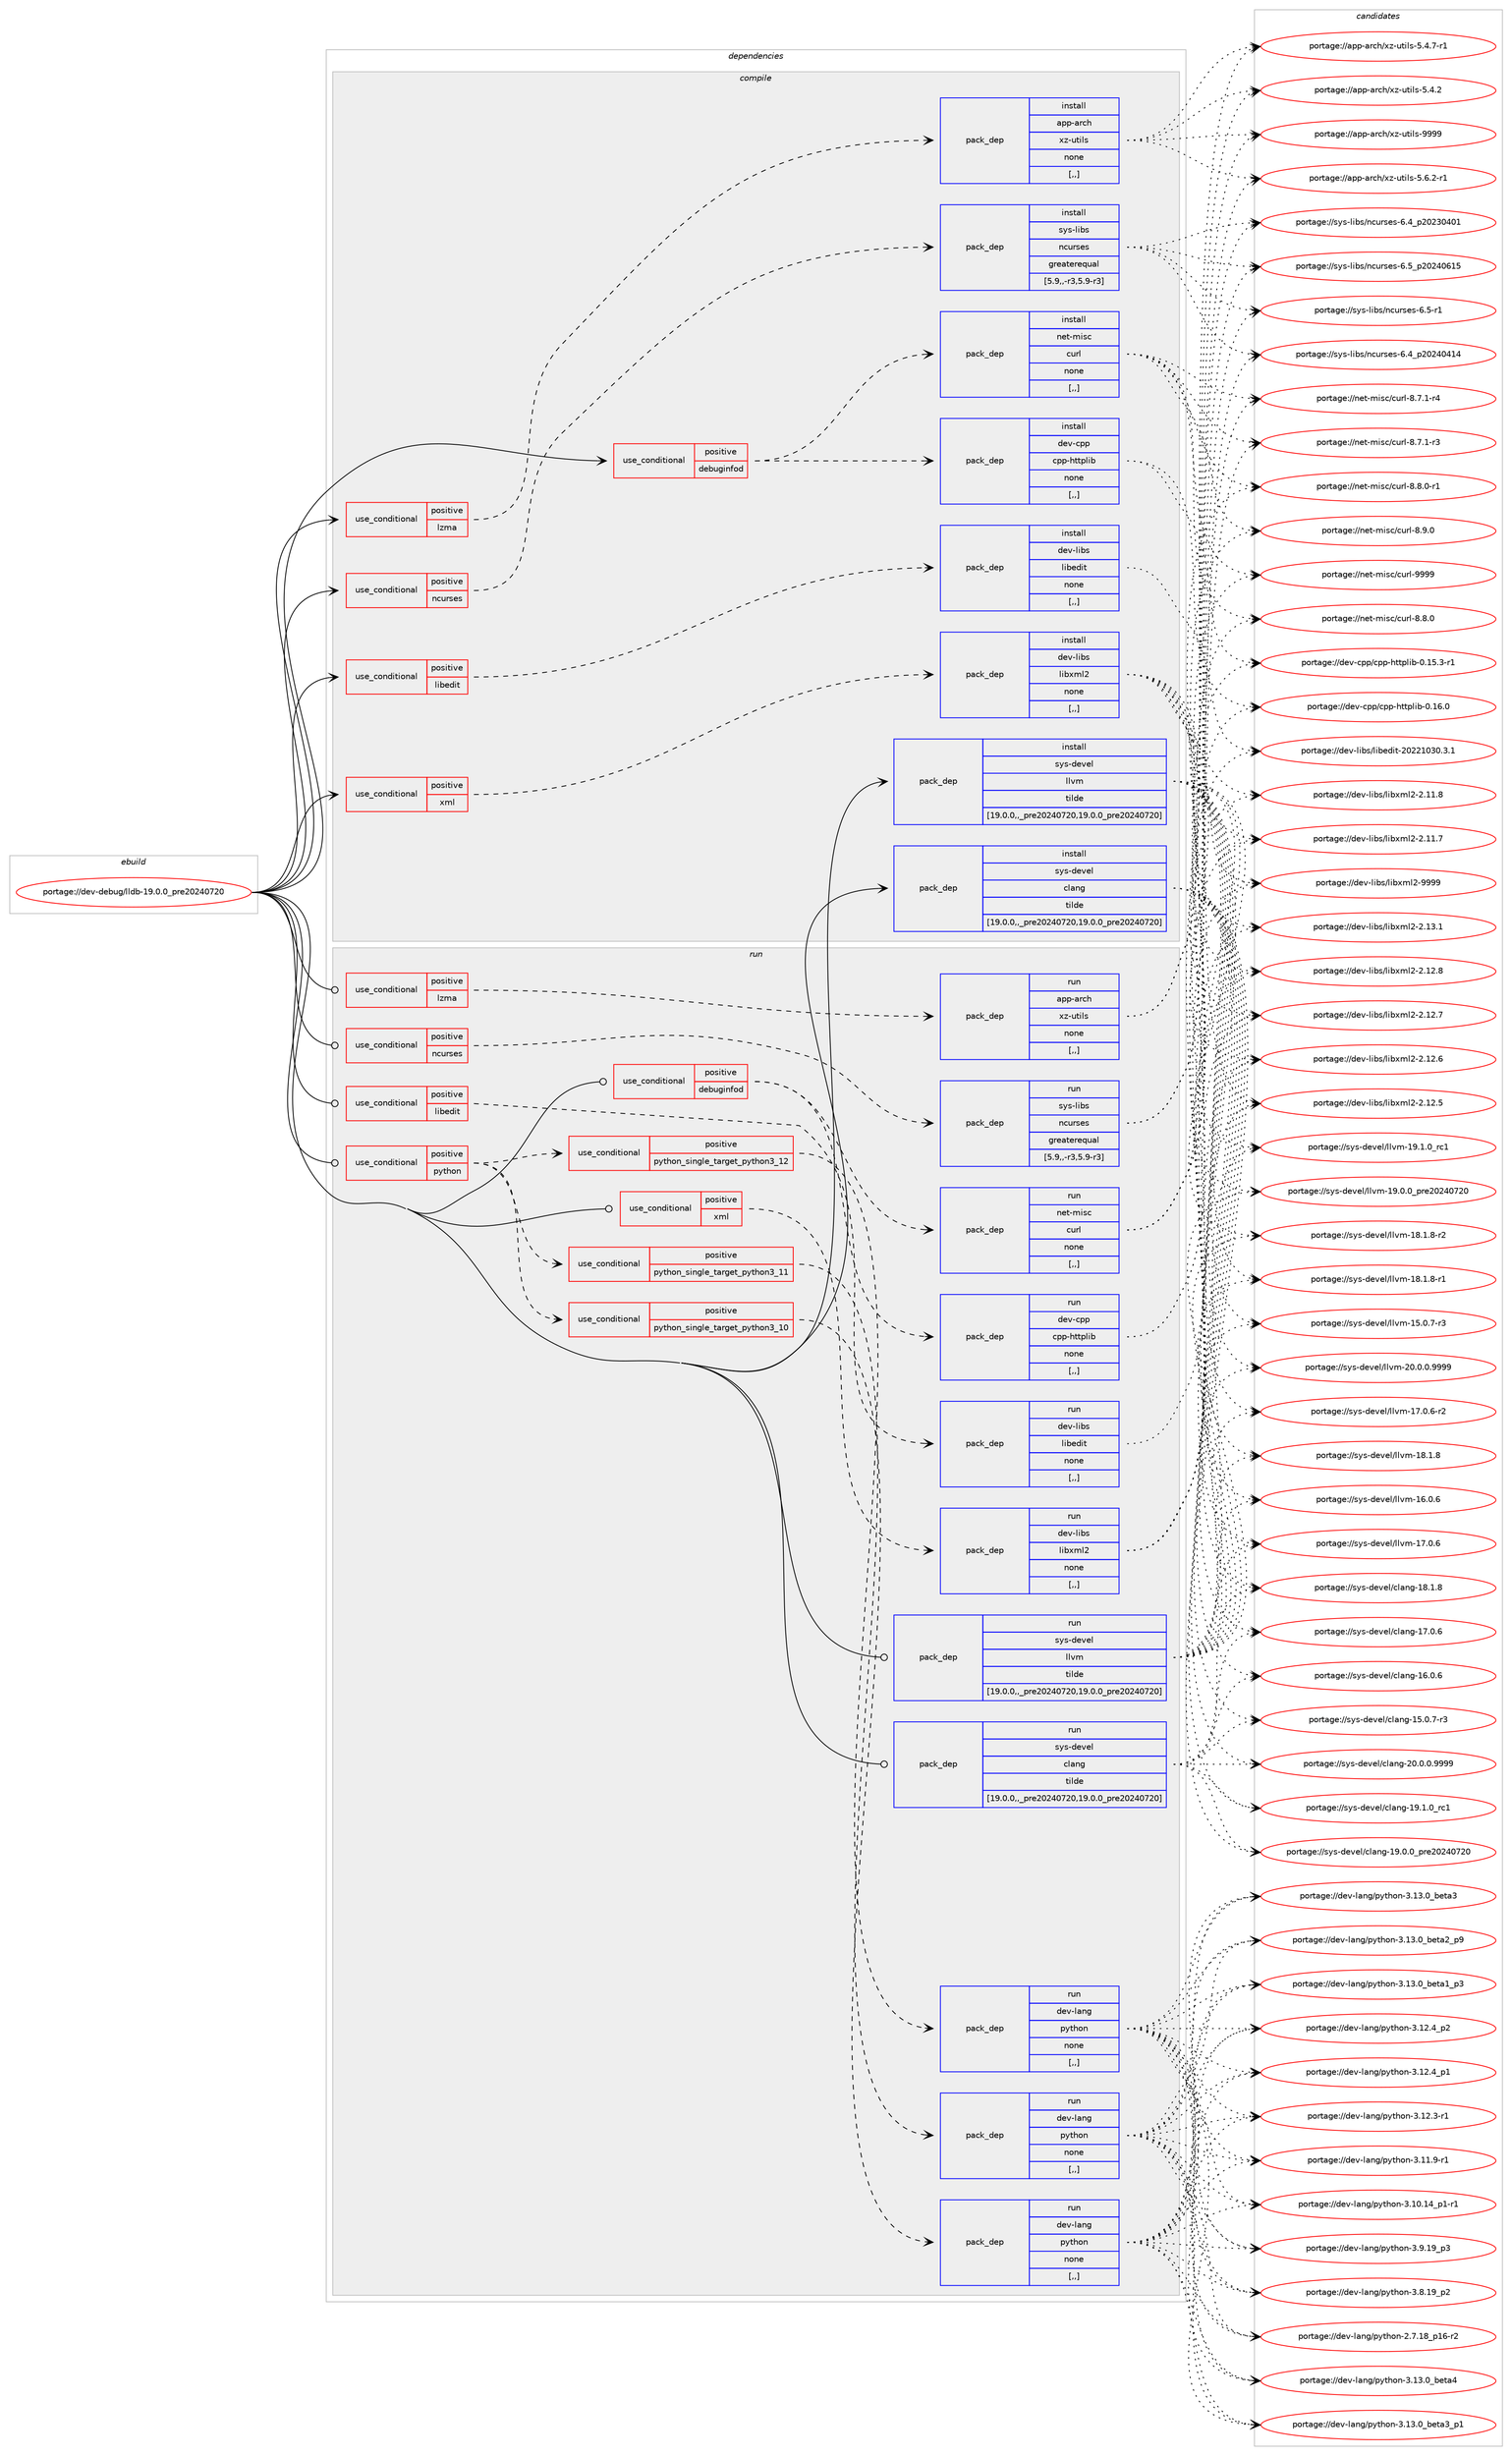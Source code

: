 digraph prolog {

# *************
# Graph options
# *************

newrank=true;
concentrate=true;
compound=true;
graph [rankdir=LR,fontname=Helvetica,fontsize=10,ranksep=1.5];#, ranksep=2.5, nodesep=0.2];
edge  [arrowhead=vee];
node  [fontname=Helvetica,fontsize=10];

# **********
# The ebuild
# **********

subgraph cluster_leftcol {
color=gray;
label=<<i>ebuild</i>>;
id [label="portage://dev-debug/lldb-19.0.0_pre20240720", color=red, width=4, href="../dev-debug/lldb-19.0.0_pre20240720.svg"];
}

# ****************
# The dependencies
# ****************

subgraph cluster_midcol {
color=gray;
label=<<i>dependencies</i>>;
subgraph cluster_compile {
fillcolor="#eeeeee";
style=filled;
label=<<i>compile</i>>;
subgraph cond19189 {
dependency72534 [label=<<TABLE BORDER="0" CELLBORDER="1" CELLSPACING="0" CELLPADDING="4"><TR><TD ROWSPAN="3" CELLPADDING="10">use_conditional</TD></TR><TR><TD>positive</TD></TR><TR><TD>debuginfod</TD></TR></TABLE>>, shape=none, color=red];
subgraph pack52392 {
dependency72535 [label=<<TABLE BORDER="0" CELLBORDER="1" CELLSPACING="0" CELLPADDING="4" WIDTH="220"><TR><TD ROWSPAN="6" CELLPADDING="30">pack_dep</TD></TR><TR><TD WIDTH="110">install</TD></TR><TR><TD>net-misc</TD></TR><TR><TD>curl</TD></TR><TR><TD>none</TD></TR><TR><TD>[,,]</TD></TR></TABLE>>, shape=none, color=blue];
}
dependency72534:e -> dependency72535:w [weight=20,style="dashed",arrowhead="vee"];
subgraph pack52393 {
dependency72536 [label=<<TABLE BORDER="0" CELLBORDER="1" CELLSPACING="0" CELLPADDING="4" WIDTH="220"><TR><TD ROWSPAN="6" CELLPADDING="30">pack_dep</TD></TR><TR><TD WIDTH="110">install</TD></TR><TR><TD>dev-cpp</TD></TR><TR><TD>cpp-httplib</TD></TR><TR><TD>none</TD></TR><TR><TD>[,,]</TD></TR></TABLE>>, shape=none, color=blue];
}
dependency72534:e -> dependency72536:w [weight=20,style="dashed",arrowhead="vee"];
}
id:e -> dependency72534:w [weight=20,style="solid",arrowhead="vee"];
subgraph cond19190 {
dependency72537 [label=<<TABLE BORDER="0" CELLBORDER="1" CELLSPACING="0" CELLPADDING="4"><TR><TD ROWSPAN="3" CELLPADDING="10">use_conditional</TD></TR><TR><TD>positive</TD></TR><TR><TD>libedit</TD></TR></TABLE>>, shape=none, color=red];
subgraph pack52394 {
dependency72538 [label=<<TABLE BORDER="0" CELLBORDER="1" CELLSPACING="0" CELLPADDING="4" WIDTH="220"><TR><TD ROWSPAN="6" CELLPADDING="30">pack_dep</TD></TR><TR><TD WIDTH="110">install</TD></TR><TR><TD>dev-libs</TD></TR><TR><TD>libedit</TD></TR><TR><TD>none</TD></TR><TR><TD>[,,]</TD></TR></TABLE>>, shape=none, color=blue];
}
dependency72537:e -> dependency72538:w [weight=20,style="dashed",arrowhead="vee"];
}
id:e -> dependency72537:w [weight=20,style="solid",arrowhead="vee"];
subgraph cond19191 {
dependency72539 [label=<<TABLE BORDER="0" CELLBORDER="1" CELLSPACING="0" CELLPADDING="4"><TR><TD ROWSPAN="3" CELLPADDING="10">use_conditional</TD></TR><TR><TD>positive</TD></TR><TR><TD>lzma</TD></TR></TABLE>>, shape=none, color=red];
subgraph pack52395 {
dependency72540 [label=<<TABLE BORDER="0" CELLBORDER="1" CELLSPACING="0" CELLPADDING="4" WIDTH="220"><TR><TD ROWSPAN="6" CELLPADDING="30">pack_dep</TD></TR><TR><TD WIDTH="110">install</TD></TR><TR><TD>app-arch</TD></TR><TR><TD>xz-utils</TD></TR><TR><TD>none</TD></TR><TR><TD>[,,]</TD></TR></TABLE>>, shape=none, color=blue];
}
dependency72539:e -> dependency72540:w [weight=20,style="dashed",arrowhead="vee"];
}
id:e -> dependency72539:w [weight=20,style="solid",arrowhead="vee"];
subgraph cond19192 {
dependency72541 [label=<<TABLE BORDER="0" CELLBORDER="1" CELLSPACING="0" CELLPADDING="4"><TR><TD ROWSPAN="3" CELLPADDING="10">use_conditional</TD></TR><TR><TD>positive</TD></TR><TR><TD>ncurses</TD></TR></TABLE>>, shape=none, color=red];
subgraph pack52396 {
dependency72542 [label=<<TABLE BORDER="0" CELLBORDER="1" CELLSPACING="0" CELLPADDING="4" WIDTH="220"><TR><TD ROWSPAN="6" CELLPADDING="30">pack_dep</TD></TR><TR><TD WIDTH="110">install</TD></TR><TR><TD>sys-libs</TD></TR><TR><TD>ncurses</TD></TR><TR><TD>greaterequal</TD></TR><TR><TD>[5.9,,-r3,5.9-r3]</TD></TR></TABLE>>, shape=none, color=blue];
}
dependency72541:e -> dependency72542:w [weight=20,style="dashed",arrowhead="vee"];
}
id:e -> dependency72541:w [weight=20,style="solid",arrowhead="vee"];
subgraph cond19193 {
dependency72543 [label=<<TABLE BORDER="0" CELLBORDER="1" CELLSPACING="0" CELLPADDING="4"><TR><TD ROWSPAN="3" CELLPADDING="10">use_conditional</TD></TR><TR><TD>positive</TD></TR><TR><TD>xml</TD></TR></TABLE>>, shape=none, color=red];
subgraph pack52397 {
dependency72544 [label=<<TABLE BORDER="0" CELLBORDER="1" CELLSPACING="0" CELLPADDING="4" WIDTH="220"><TR><TD ROWSPAN="6" CELLPADDING="30">pack_dep</TD></TR><TR><TD WIDTH="110">install</TD></TR><TR><TD>dev-libs</TD></TR><TR><TD>libxml2</TD></TR><TR><TD>none</TD></TR><TR><TD>[,,]</TD></TR></TABLE>>, shape=none, color=blue];
}
dependency72543:e -> dependency72544:w [weight=20,style="dashed",arrowhead="vee"];
}
id:e -> dependency72543:w [weight=20,style="solid",arrowhead="vee"];
subgraph pack52398 {
dependency72545 [label=<<TABLE BORDER="0" CELLBORDER="1" CELLSPACING="0" CELLPADDING="4" WIDTH="220"><TR><TD ROWSPAN="6" CELLPADDING="30">pack_dep</TD></TR><TR><TD WIDTH="110">install</TD></TR><TR><TD>sys-devel</TD></TR><TR><TD>clang</TD></TR><TR><TD>tilde</TD></TR><TR><TD>[19.0.0,,_pre20240720,19.0.0_pre20240720]</TD></TR></TABLE>>, shape=none, color=blue];
}
id:e -> dependency72545:w [weight=20,style="solid",arrowhead="vee"];
subgraph pack52399 {
dependency72546 [label=<<TABLE BORDER="0" CELLBORDER="1" CELLSPACING="0" CELLPADDING="4" WIDTH="220"><TR><TD ROWSPAN="6" CELLPADDING="30">pack_dep</TD></TR><TR><TD WIDTH="110">install</TD></TR><TR><TD>sys-devel</TD></TR><TR><TD>llvm</TD></TR><TR><TD>tilde</TD></TR><TR><TD>[19.0.0,,_pre20240720,19.0.0_pre20240720]</TD></TR></TABLE>>, shape=none, color=blue];
}
id:e -> dependency72546:w [weight=20,style="solid",arrowhead="vee"];
}
subgraph cluster_compileandrun {
fillcolor="#eeeeee";
style=filled;
label=<<i>compile and run</i>>;
}
subgraph cluster_run {
fillcolor="#eeeeee";
style=filled;
label=<<i>run</i>>;
subgraph cond19194 {
dependency72547 [label=<<TABLE BORDER="0" CELLBORDER="1" CELLSPACING="0" CELLPADDING="4"><TR><TD ROWSPAN="3" CELLPADDING="10">use_conditional</TD></TR><TR><TD>positive</TD></TR><TR><TD>debuginfod</TD></TR></TABLE>>, shape=none, color=red];
subgraph pack52400 {
dependency72548 [label=<<TABLE BORDER="0" CELLBORDER="1" CELLSPACING="0" CELLPADDING="4" WIDTH="220"><TR><TD ROWSPAN="6" CELLPADDING="30">pack_dep</TD></TR><TR><TD WIDTH="110">run</TD></TR><TR><TD>net-misc</TD></TR><TR><TD>curl</TD></TR><TR><TD>none</TD></TR><TR><TD>[,,]</TD></TR></TABLE>>, shape=none, color=blue];
}
dependency72547:e -> dependency72548:w [weight=20,style="dashed",arrowhead="vee"];
subgraph pack52401 {
dependency72549 [label=<<TABLE BORDER="0" CELLBORDER="1" CELLSPACING="0" CELLPADDING="4" WIDTH="220"><TR><TD ROWSPAN="6" CELLPADDING="30">pack_dep</TD></TR><TR><TD WIDTH="110">run</TD></TR><TR><TD>dev-cpp</TD></TR><TR><TD>cpp-httplib</TD></TR><TR><TD>none</TD></TR><TR><TD>[,,]</TD></TR></TABLE>>, shape=none, color=blue];
}
dependency72547:e -> dependency72549:w [weight=20,style="dashed",arrowhead="vee"];
}
id:e -> dependency72547:w [weight=20,style="solid",arrowhead="odot"];
subgraph cond19195 {
dependency72550 [label=<<TABLE BORDER="0" CELLBORDER="1" CELLSPACING="0" CELLPADDING="4"><TR><TD ROWSPAN="3" CELLPADDING="10">use_conditional</TD></TR><TR><TD>positive</TD></TR><TR><TD>libedit</TD></TR></TABLE>>, shape=none, color=red];
subgraph pack52402 {
dependency72551 [label=<<TABLE BORDER="0" CELLBORDER="1" CELLSPACING="0" CELLPADDING="4" WIDTH="220"><TR><TD ROWSPAN="6" CELLPADDING="30">pack_dep</TD></TR><TR><TD WIDTH="110">run</TD></TR><TR><TD>dev-libs</TD></TR><TR><TD>libedit</TD></TR><TR><TD>none</TD></TR><TR><TD>[,,]</TD></TR></TABLE>>, shape=none, color=blue];
}
dependency72550:e -> dependency72551:w [weight=20,style="dashed",arrowhead="vee"];
}
id:e -> dependency72550:w [weight=20,style="solid",arrowhead="odot"];
subgraph cond19196 {
dependency72552 [label=<<TABLE BORDER="0" CELLBORDER="1" CELLSPACING="0" CELLPADDING="4"><TR><TD ROWSPAN="3" CELLPADDING="10">use_conditional</TD></TR><TR><TD>positive</TD></TR><TR><TD>lzma</TD></TR></TABLE>>, shape=none, color=red];
subgraph pack52403 {
dependency72553 [label=<<TABLE BORDER="0" CELLBORDER="1" CELLSPACING="0" CELLPADDING="4" WIDTH="220"><TR><TD ROWSPAN="6" CELLPADDING="30">pack_dep</TD></TR><TR><TD WIDTH="110">run</TD></TR><TR><TD>app-arch</TD></TR><TR><TD>xz-utils</TD></TR><TR><TD>none</TD></TR><TR><TD>[,,]</TD></TR></TABLE>>, shape=none, color=blue];
}
dependency72552:e -> dependency72553:w [weight=20,style="dashed",arrowhead="vee"];
}
id:e -> dependency72552:w [weight=20,style="solid",arrowhead="odot"];
subgraph cond19197 {
dependency72554 [label=<<TABLE BORDER="0" CELLBORDER="1" CELLSPACING="0" CELLPADDING="4"><TR><TD ROWSPAN="3" CELLPADDING="10">use_conditional</TD></TR><TR><TD>positive</TD></TR><TR><TD>ncurses</TD></TR></TABLE>>, shape=none, color=red];
subgraph pack52404 {
dependency72555 [label=<<TABLE BORDER="0" CELLBORDER="1" CELLSPACING="0" CELLPADDING="4" WIDTH="220"><TR><TD ROWSPAN="6" CELLPADDING="30">pack_dep</TD></TR><TR><TD WIDTH="110">run</TD></TR><TR><TD>sys-libs</TD></TR><TR><TD>ncurses</TD></TR><TR><TD>greaterequal</TD></TR><TR><TD>[5.9,,-r3,5.9-r3]</TD></TR></TABLE>>, shape=none, color=blue];
}
dependency72554:e -> dependency72555:w [weight=20,style="dashed",arrowhead="vee"];
}
id:e -> dependency72554:w [weight=20,style="solid",arrowhead="odot"];
subgraph cond19198 {
dependency72556 [label=<<TABLE BORDER="0" CELLBORDER="1" CELLSPACING="0" CELLPADDING="4"><TR><TD ROWSPAN="3" CELLPADDING="10">use_conditional</TD></TR><TR><TD>positive</TD></TR><TR><TD>python</TD></TR></TABLE>>, shape=none, color=red];
subgraph cond19199 {
dependency72557 [label=<<TABLE BORDER="0" CELLBORDER="1" CELLSPACING="0" CELLPADDING="4"><TR><TD ROWSPAN="3" CELLPADDING="10">use_conditional</TD></TR><TR><TD>positive</TD></TR><TR><TD>python_single_target_python3_10</TD></TR></TABLE>>, shape=none, color=red];
subgraph pack52405 {
dependency72558 [label=<<TABLE BORDER="0" CELLBORDER="1" CELLSPACING="0" CELLPADDING="4" WIDTH="220"><TR><TD ROWSPAN="6" CELLPADDING="30">pack_dep</TD></TR><TR><TD WIDTH="110">run</TD></TR><TR><TD>dev-lang</TD></TR><TR><TD>python</TD></TR><TR><TD>none</TD></TR><TR><TD>[,,]</TD></TR></TABLE>>, shape=none, color=blue];
}
dependency72557:e -> dependency72558:w [weight=20,style="dashed",arrowhead="vee"];
}
dependency72556:e -> dependency72557:w [weight=20,style="dashed",arrowhead="vee"];
subgraph cond19200 {
dependency72559 [label=<<TABLE BORDER="0" CELLBORDER="1" CELLSPACING="0" CELLPADDING="4"><TR><TD ROWSPAN="3" CELLPADDING="10">use_conditional</TD></TR><TR><TD>positive</TD></TR><TR><TD>python_single_target_python3_11</TD></TR></TABLE>>, shape=none, color=red];
subgraph pack52406 {
dependency72560 [label=<<TABLE BORDER="0" CELLBORDER="1" CELLSPACING="0" CELLPADDING="4" WIDTH="220"><TR><TD ROWSPAN="6" CELLPADDING="30">pack_dep</TD></TR><TR><TD WIDTH="110">run</TD></TR><TR><TD>dev-lang</TD></TR><TR><TD>python</TD></TR><TR><TD>none</TD></TR><TR><TD>[,,]</TD></TR></TABLE>>, shape=none, color=blue];
}
dependency72559:e -> dependency72560:w [weight=20,style="dashed",arrowhead="vee"];
}
dependency72556:e -> dependency72559:w [weight=20,style="dashed",arrowhead="vee"];
subgraph cond19201 {
dependency72561 [label=<<TABLE BORDER="0" CELLBORDER="1" CELLSPACING="0" CELLPADDING="4"><TR><TD ROWSPAN="3" CELLPADDING="10">use_conditional</TD></TR><TR><TD>positive</TD></TR><TR><TD>python_single_target_python3_12</TD></TR></TABLE>>, shape=none, color=red];
subgraph pack52407 {
dependency72562 [label=<<TABLE BORDER="0" CELLBORDER="1" CELLSPACING="0" CELLPADDING="4" WIDTH="220"><TR><TD ROWSPAN="6" CELLPADDING="30">pack_dep</TD></TR><TR><TD WIDTH="110">run</TD></TR><TR><TD>dev-lang</TD></TR><TR><TD>python</TD></TR><TR><TD>none</TD></TR><TR><TD>[,,]</TD></TR></TABLE>>, shape=none, color=blue];
}
dependency72561:e -> dependency72562:w [weight=20,style="dashed",arrowhead="vee"];
}
dependency72556:e -> dependency72561:w [weight=20,style="dashed",arrowhead="vee"];
}
id:e -> dependency72556:w [weight=20,style="solid",arrowhead="odot"];
subgraph cond19202 {
dependency72563 [label=<<TABLE BORDER="0" CELLBORDER="1" CELLSPACING="0" CELLPADDING="4"><TR><TD ROWSPAN="3" CELLPADDING="10">use_conditional</TD></TR><TR><TD>positive</TD></TR><TR><TD>xml</TD></TR></TABLE>>, shape=none, color=red];
subgraph pack52408 {
dependency72564 [label=<<TABLE BORDER="0" CELLBORDER="1" CELLSPACING="0" CELLPADDING="4" WIDTH="220"><TR><TD ROWSPAN="6" CELLPADDING="30">pack_dep</TD></TR><TR><TD WIDTH="110">run</TD></TR><TR><TD>dev-libs</TD></TR><TR><TD>libxml2</TD></TR><TR><TD>none</TD></TR><TR><TD>[,,]</TD></TR></TABLE>>, shape=none, color=blue];
}
dependency72563:e -> dependency72564:w [weight=20,style="dashed",arrowhead="vee"];
}
id:e -> dependency72563:w [weight=20,style="solid",arrowhead="odot"];
subgraph pack52409 {
dependency72565 [label=<<TABLE BORDER="0" CELLBORDER="1" CELLSPACING="0" CELLPADDING="4" WIDTH="220"><TR><TD ROWSPAN="6" CELLPADDING="30">pack_dep</TD></TR><TR><TD WIDTH="110">run</TD></TR><TR><TD>sys-devel</TD></TR><TR><TD>clang</TD></TR><TR><TD>tilde</TD></TR><TR><TD>[19.0.0,,_pre20240720,19.0.0_pre20240720]</TD></TR></TABLE>>, shape=none, color=blue];
}
id:e -> dependency72565:w [weight=20,style="solid",arrowhead="odot"];
subgraph pack52410 {
dependency72566 [label=<<TABLE BORDER="0" CELLBORDER="1" CELLSPACING="0" CELLPADDING="4" WIDTH="220"><TR><TD ROWSPAN="6" CELLPADDING="30">pack_dep</TD></TR><TR><TD WIDTH="110">run</TD></TR><TR><TD>sys-devel</TD></TR><TR><TD>llvm</TD></TR><TR><TD>tilde</TD></TR><TR><TD>[19.0.0,,_pre20240720,19.0.0_pre20240720]</TD></TR></TABLE>>, shape=none, color=blue];
}
id:e -> dependency72566:w [weight=20,style="solid",arrowhead="odot"];
}
}

# **************
# The candidates
# **************

subgraph cluster_choices {
rank=same;
color=gray;
label=<<i>candidates</i>>;

subgraph choice52392 {
color=black;
nodesep=1;
choice110101116451091051159947991171141084557575757 [label="portage://net-misc/curl-9999", color=red, width=4,href="../net-misc/curl-9999.svg"];
choice11010111645109105115994799117114108455646574648 [label="portage://net-misc/curl-8.9.0", color=red, width=4,href="../net-misc/curl-8.9.0.svg"];
choice110101116451091051159947991171141084556465646484511449 [label="portage://net-misc/curl-8.8.0-r1", color=red, width=4,href="../net-misc/curl-8.8.0-r1.svg"];
choice11010111645109105115994799117114108455646564648 [label="portage://net-misc/curl-8.8.0", color=red, width=4,href="../net-misc/curl-8.8.0.svg"];
choice110101116451091051159947991171141084556465546494511452 [label="portage://net-misc/curl-8.7.1-r4", color=red, width=4,href="../net-misc/curl-8.7.1-r4.svg"];
choice110101116451091051159947991171141084556465546494511451 [label="portage://net-misc/curl-8.7.1-r3", color=red, width=4,href="../net-misc/curl-8.7.1-r3.svg"];
dependency72535:e -> choice110101116451091051159947991171141084557575757:w [style=dotted,weight="100"];
dependency72535:e -> choice11010111645109105115994799117114108455646574648:w [style=dotted,weight="100"];
dependency72535:e -> choice110101116451091051159947991171141084556465646484511449:w [style=dotted,weight="100"];
dependency72535:e -> choice11010111645109105115994799117114108455646564648:w [style=dotted,weight="100"];
dependency72535:e -> choice110101116451091051159947991171141084556465546494511452:w [style=dotted,weight="100"];
dependency72535:e -> choice110101116451091051159947991171141084556465546494511451:w [style=dotted,weight="100"];
}
subgraph choice52393 {
color=black;
nodesep=1;
choice10010111845991121124799112112451041161161121081059845484649544648 [label="portage://dev-cpp/cpp-httplib-0.16.0", color=red, width=4,href="../dev-cpp/cpp-httplib-0.16.0.svg"];
choice100101118459911211247991121124510411611611210810598454846495346514511449 [label="portage://dev-cpp/cpp-httplib-0.15.3-r1", color=red, width=4,href="../dev-cpp/cpp-httplib-0.15.3-r1.svg"];
dependency72536:e -> choice10010111845991121124799112112451041161161121081059845484649544648:w [style=dotted,weight="100"];
dependency72536:e -> choice100101118459911211247991121124510411611611210810598454846495346514511449:w [style=dotted,weight="100"];
}
subgraph choice52394 {
color=black;
nodesep=1;
choice1001011184510810598115471081059810110010511645504850504948514846514649 [label="portage://dev-libs/libedit-20221030.3.1", color=red, width=4,href="../dev-libs/libedit-20221030.3.1.svg"];
dependency72538:e -> choice1001011184510810598115471081059810110010511645504850504948514846514649:w [style=dotted,weight="100"];
}
subgraph choice52395 {
color=black;
nodesep=1;
choice9711211245971149910447120122451171161051081154557575757 [label="portage://app-arch/xz-utils-9999", color=red, width=4,href="../app-arch/xz-utils-9999.svg"];
choice9711211245971149910447120122451171161051081154553465446504511449 [label="portage://app-arch/xz-utils-5.6.2-r1", color=red, width=4,href="../app-arch/xz-utils-5.6.2-r1.svg"];
choice9711211245971149910447120122451171161051081154553465246554511449 [label="portage://app-arch/xz-utils-5.4.7-r1", color=red, width=4,href="../app-arch/xz-utils-5.4.7-r1.svg"];
choice971121124597114991044712012245117116105108115455346524650 [label="portage://app-arch/xz-utils-5.4.2", color=red, width=4,href="../app-arch/xz-utils-5.4.2.svg"];
dependency72540:e -> choice9711211245971149910447120122451171161051081154557575757:w [style=dotted,weight="100"];
dependency72540:e -> choice9711211245971149910447120122451171161051081154553465446504511449:w [style=dotted,weight="100"];
dependency72540:e -> choice9711211245971149910447120122451171161051081154553465246554511449:w [style=dotted,weight="100"];
dependency72540:e -> choice971121124597114991044712012245117116105108115455346524650:w [style=dotted,weight="100"];
}
subgraph choice52396 {
color=black;
nodesep=1;
choice1151211154510810598115471109911711411510111545544653951125048505248544953 [label="portage://sys-libs/ncurses-6.5_p20240615", color=red, width=4,href="../sys-libs/ncurses-6.5_p20240615.svg"];
choice11512111545108105981154711099117114115101115455446534511449 [label="portage://sys-libs/ncurses-6.5-r1", color=red, width=4,href="../sys-libs/ncurses-6.5-r1.svg"];
choice1151211154510810598115471109911711411510111545544652951125048505248524952 [label="portage://sys-libs/ncurses-6.4_p20240414", color=red, width=4,href="../sys-libs/ncurses-6.4_p20240414.svg"];
choice1151211154510810598115471109911711411510111545544652951125048505148524849 [label="portage://sys-libs/ncurses-6.4_p20230401", color=red, width=4,href="../sys-libs/ncurses-6.4_p20230401.svg"];
dependency72542:e -> choice1151211154510810598115471109911711411510111545544653951125048505248544953:w [style=dotted,weight="100"];
dependency72542:e -> choice11512111545108105981154711099117114115101115455446534511449:w [style=dotted,weight="100"];
dependency72542:e -> choice1151211154510810598115471109911711411510111545544652951125048505248524952:w [style=dotted,weight="100"];
dependency72542:e -> choice1151211154510810598115471109911711411510111545544652951125048505148524849:w [style=dotted,weight="100"];
}
subgraph choice52397 {
color=black;
nodesep=1;
choice10010111845108105981154710810598120109108504557575757 [label="portage://dev-libs/libxml2-9999", color=red, width=4,href="../dev-libs/libxml2-9999.svg"];
choice100101118451081059811547108105981201091085045504649514649 [label="portage://dev-libs/libxml2-2.13.1", color=red, width=4,href="../dev-libs/libxml2-2.13.1.svg"];
choice100101118451081059811547108105981201091085045504649504656 [label="portage://dev-libs/libxml2-2.12.8", color=red, width=4,href="../dev-libs/libxml2-2.12.8.svg"];
choice100101118451081059811547108105981201091085045504649504655 [label="portage://dev-libs/libxml2-2.12.7", color=red, width=4,href="../dev-libs/libxml2-2.12.7.svg"];
choice100101118451081059811547108105981201091085045504649504654 [label="portage://dev-libs/libxml2-2.12.6", color=red, width=4,href="../dev-libs/libxml2-2.12.6.svg"];
choice100101118451081059811547108105981201091085045504649504653 [label="portage://dev-libs/libxml2-2.12.5", color=red, width=4,href="../dev-libs/libxml2-2.12.5.svg"];
choice100101118451081059811547108105981201091085045504649494656 [label="portage://dev-libs/libxml2-2.11.8", color=red, width=4,href="../dev-libs/libxml2-2.11.8.svg"];
choice100101118451081059811547108105981201091085045504649494655 [label="portage://dev-libs/libxml2-2.11.7", color=red, width=4,href="../dev-libs/libxml2-2.11.7.svg"];
dependency72544:e -> choice10010111845108105981154710810598120109108504557575757:w [style=dotted,weight="100"];
dependency72544:e -> choice100101118451081059811547108105981201091085045504649514649:w [style=dotted,weight="100"];
dependency72544:e -> choice100101118451081059811547108105981201091085045504649504656:w [style=dotted,weight="100"];
dependency72544:e -> choice100101118451081059811547108105981201091085045504649504655:w [style=dotted,weight="100"];
dependency72544:e -> choice100101118451081059811547108105981201091085045504649504654:w [style=dotted,weight="100"];
dependency72544:e -> choice100101118451081059811547108105981201091085045504649504653:w [style=dotted,weight="100"];
dependency72544:e -> choice100101118451081059811547108105981201091085045504649494656:w [style=dotted,weight="100"];
dependency72544:e -> choice100101118451081059811547108105981201091085045504649494655:w [style=dotted,weight="100"];
}
subgraph choice52398 {
color=black;
nodesep=1;
choice11512111545100101118101108479910897110103455048464846484657575757 [label="portage://sys-devel/clang-20.0.0.9999", color=red, width=4,href="../sys-devel/clang-20.0.0.9999.svg"];
choice1151211154510010111810110847991089711010345495746494648951149949 [label="portage://sys-devel/clang-19.1.0_rc1", color=red, width=4,href="../sys-devel/clang-19.1.0_rc1.svg"];
choice1151211154510010111810110847991089711010345495746484648951121141015048505248555048 [label="portage://sys-devel/clang-19.0.0_pre20240720", color=red, width=4,href="../sys-devel/clang-19.0.0_pre20240720.svg"];
choice1151211154510010111810110847991089711010345495646494656 [label="portage://sys-devel/clang-18.1.8", color=red, width=4,href="../sys-devel/clang-18.1.8.svg"];
choice1151211154510010111810110847991089711010345495546484654 [label="portage://sys-devel/clang-17.0.6", color=red, width=4,href="../sys-devel/clang-17.0.6.svg"];
choice1151211154510010111810110847991089711010345495446484654 [label="portage://sys-devel/clang-16.0.6", color=red, width=4,href="../sys-devel/clang-16.0.6.svg"];
choice11512111545100101118101108479910897110103454953464846554511451 [label="portage://sys-devel/clang-15.0.7-r3", color=red, width=4,href="../sys-devel/clang-15.0.7-r3.svg"];
dependency72545:e -> choice11512111545100101118101108479910897110103455048464846484657575757:w [style=dotted,weight="100"];
dependency72545:e -> choice1151211154510010111810110847991089711010345495746494648951149949:w [style=dotted,weight="100"];
dependency72545:e -> choice1151211154510010111810110847991089711010345495746484648951121141015048505248555048:w [style=dotted,weight="100"];
dependency72545:e -> choice1151211154510010111810110847991089711010345495646494656:w [style=dotted,weight="100"];
dependency72545:e -> choice1151211154510010111810110847991089711010345495546484654:w [style=dotted,weight="100"];
dependency72545:e -> choice1151211154510010111810110847991089711010345495446484654:w [style=dotted,weight="100"];
dependency72545:e -> choice11512111545100101118101108479910897110103454953464846554511451:w [style=dotted,weight="100"];
}
subgraph choice52399 {
color=black;
nodesep=1;
choice1151211154510010111810110847108108118109455048464846484657575757 [label="portage://sys-devel/llvm-20.0.0.9999", color=red, width=4,href="../sys-devel/llvm-20.0.0.9999.svg"];
choice115121115451001011181011084710810811810945495746494648951149949 [label="portage://sys-devel/llvm-19.1.0_rc1", color=red, width=4,href="../sys-devel/llvm-19.1.0_rc1.svg"];
choice115121115451001011181011084710810811810945495746484648951121141015048505248555048 [label="portage://sys-devel/llvm-19.0.0_pre20240720", color=red, width=4,href="../sys-devel/llvm-19.0.0_pre20240720.svg"];
choice1151211154510010111810110847108108118109454956464946564511450 [label="portage://sys-devel/llvm-18.1.8-r2", color=red, width=4,href="../sys-devel/llvm-18.1.8-r2.svg"];
choice1151211154510010111810110847108108118109454956464946564511449 [label="portage://sys-devel/llvm-18.1.8-r1", color=red, width=4,href="../sys-devel/llvm-18.1.8-r1.svg"];
choice115121115451001011181011084710810811810945495646494656 [label="portage://sys-devel/llvm-18.1.8", color=red, width=4,href="../sys-devel/llvm-18.1.8.svg"];
choice1151211154510010111810110847108108118109454955464846544511450 [label="portage://sys-devel/llvm-17.0.6-r2", color=red, width=4,href="../sys-devel/llvm-17.0.6-r2.svg"];
choice115121115451001011181011084710810811810945495546484654 [label="portage://sys-devel/llvm-17.0.6", color=red, width=4,href="../sys-devel/llvm-17.0.6.svg"];
choice115121115451001011181011084710810811810945495446484654 [label="portage://sys-devel/llvm-16.0.6", color=red, width=4,href="../sys-devel/llvm-16.0.6.svg"];
choice1151211154510010111810110847108108118109454953464846554511451 [label="portage://sys-devel/llvm-15.0.7-r3", color=red, width=4,href="../sys-devel/llvm-15.0.7-r3.svg"];
dependency72546:e -> choice1151211154510010111810110847108108118109455048464846484657575757:w [style=dotted,weight="100"];
dependency72546:e -> choice115121115451001011181011084710810811810945495746494648951149949:w [style=dotted,weight="100"];
dependency72546:e -> choice115121115451001011181011084710810811810945495746484648951121141015048505248555048:w [style=dotted,weight="100"];
dependency72546:e -> choice1151211154510010111810110847108108118109454956464946564511450:w [style=dotted,weight="100"];
dependency72546:e -> choice1151211154510010111810110847108108118109454956464946564511449:w [style=dotted,weight="100"];
dependency72546:e -> choice115121115451001011181011084710810811810945495646494656:w [style=dotted,weight="100"];
dependency72546:e -> choice1151211154510010111810110847108108118109454955464846544511450:w [style=dotted,weight="100"];
dependency72546:e -> choice115121115451001011181011084710810811810945495546484654:w [style=dotted,weight="100"];
dependency72546:e -> choice115121115451001011181011084710810811810945495446484654:w [style=dotted,weight="100"];
dependency72546:e -> choice1151211154510010111810110847108108118109454953464846554511451:w [style=dotted,weight="100"];
}
subgraph choice52400 {
color=black;
nodesep=1;
choice110101116451091051159947991171141084557575757 [label="portage://net-misc/curl-9999", color=red, width=4,href="../net-misc/curl-9999.svg"];
choice11010111645109105115994799117114108455646574648 [label="portage://net-misc/curl-8.9.0", color=red, width=4,href="../net-misc/curl-8.9.0.svg"];
choice110101116451091051159947991171141084556465646484511449 [label="portage://net-misc/curl-8.8.0-r1", color=red, width=4,href="../net-misc/curl-8.8.0-r1.svg"];
choice11010111645109105115994799117114108455646564648 [label="portage://net-misc/curl-8.8.0", color=red, width=4,href="../net-misc/curl-8.8.0.svg"];
choice110101116451091051159947991171141084556465546494511452 [label="portage://net-misc/curl-8.7.1-r4", color=red, width=4,href="../net-misc/curl-8.7.1-r4.svg"];
choice110101116451091051159947991171141084556465546494511451 [label="portage://net-misc/curl-8.7.1-r3", color=red, width=4,href="../net-misc/curl-8.7.1-r3.svg"];
dependency72548:e -> choice110101116451091051159947991171141084557575757:w [style=dotted,weight="100"];
dependency72548:e -> choice11010111645109105115994799117114108455646574648:w [style=dotted,weight="100"];
dependency72548:e -> choice110101116451091051159947991171141084556465646484511449:w [style=dotted,weight="100"];
dependency72548:e -> choice11010111645109105115994799117114108455646564648:w [style=dotted,weight="100"];
dependency72548:e -> choice110101116451091051159947991171141084556465546494511452:w [style=dotted,weight="100"];
dependency72548:e -> choice110101116451091051159947991171141084556465546494511451:w [style=dotted,weight="100"];
}
subgraph choice52401 {
color=black;
nodesep=1;
choice10010111845991121124799112112451041161161121081059845484649544648 [label="portage://dev-cpp/cpp-httplib-0.16.0", color=red, width=4,href="../dev-cpp/cpp-httplib-0.16.0.svg"];
choice100101118459911211247991121124510411611611210810598454846495346514511449 [label="portage://dev-cpp/cpp-httplib-0.15.3-r1", color=red, width=4,href="../dev-cpp/cpp-httplib-0.15.3-r1.svg"];
dependency72549:e -> choice10010111845991121124799112112451041161161121081059845484649544648:w [style=dotted,weight="100"];
dependency72549:e -> choice100101118459911211247991121124510411611611210810598454846495346514511449:w [style=dotted,weight="100"];
}
subgraph choice52402 {
color=black;
nodesep=1;
choice1001011184510810598115471081059810110010511645504850504948514846514649 [label="portage://dev-libs/libedit-20221030.3.1", color=red, width=4,href="../dev-libs/libedit-20221030.3.1.svg"];
dependency72551:e -> choice1001011184510810598115471081059810110010511645504850504948514846514649:w [style=dotted,weight="100"];
}
subgraph choice52403 {
color=black;
nodesep=1;
choice9711211245971149910447120122451171161051081154557575757 [label="portage://app-arch/xz-utils-9999", color=red, width=4,href="../app-arch/xz-utils-9999.svg"];
choice9711211245971149910447120122451171161051081154553465446504511449 [label="portage://app-arch/xz-utils-5.6.2-r1", color=red, width=4,href="../app-arch/xz-utils-5.6.2-r1.svg"];
choice9711211245971149910447120122451171161051081154553465246554511449 [label="portage://app-arch/xz-utils-5.4.7-r1", color=red, width=4,href="../app-arch/xz-utils-5.4.7-r1.svg"];
choice971121124597114991044712012245117116105108115455346524650 [label="portage://app-arch/xz-utils-5.4.2", color=red, width=4,href="../app-arch/xz-utils-5.4.2.svg"];
dependency72553:e -> choice9711211245971149910447120122451171161051081154557575757:w [style=dotted,weight="100"];
dependency72553:e -> choice9711211245971149910447120122451171161051081154553465446504511449:w [style=dotted,weight="100"];
dependency72553:e -> choice9711211245971149910447120122451171161051081154553465246554511449:w [style=dotted,weight="100"];
dependency72553:e -> choice971121124597114991044712012245117116105108115455346524650:w [style=dotted,weight="100"];
}
subgraph choice52404 {
color=black;
nodesep=1;
choice1151211154510810598115471109911711411510111545544653951125048505248544953 [label="portage://sys-libs/ncurses-6.5_p20240615", color=red, width=4,href="../sys-libs/ncurses-6.5_p20240615.svg"];
choice11512111545108105981154711099117114115101115455446534511449 [label="portage://sys-libs/ncurses-6.5-r1", color=red, width=4,href="../sys-libs/ncurses-6.5-r1.svg"];
choice1151211154510810598115471109911711411510111545544652951125048505248524952 [label="portage://sys-libs/ncurses-6.4_p20240414", color=red, width=4,href="../sys-libs/ncurses-6.4_p20240414.svg"];
choice1151211154510810598115471109911711411510111545544652951125048505148524849 [label="portage://sys-libs/ncurses-6.4_p20230401", color=red, width=4,href="../sys-libs/ncurses-6.4_p20230401.svg"];
dependency72555:e -> choice1151211154510810598115471109911711411510111545544653951125048505248544953:w [style=dotted,weight="100"];
dependency72555:e -> choice11512111545108105981154711099117114115101115455446534511449:w [style=dotted,weight="100"];
dependency72555:e -> choice1151211154510810598115471109911711411510111545544652951125048505248524952:w [style=dotted,weight="100"];
dependency72555:e -> choice1151211154510810598115471109911711411510111545544652951125048505148524849:w [style=dotted,weight="100"];
}
subgraph choice52405 {
color=black;
nodesep=1;
choice1001011184510897110103471121211161041111104551464951464895981011169752 [label="portage://dev-lang/python-3.13.0_beta4", color=red, width=4,href="../dev-lang/python-3.13.0_beta4.svg"];
choice10010111845108971101034711212111610411111045514649514648959810111697519511249 [label="portage://dev-lang/python-3.13.0_beta3_p1", color=red, width=4,href="../dev-lang/python-3.13.0_beta3_p1.svg"];
choice1001011184510897110103471121211161041111104551464951464895981011169751 [label="portage://dev-lang/python-3.13.0_beta3", color=red, width=4,href="../dev-lang/python-3.13.0_beta3.svg"];
choice10010111845108971101034711212111610411111045514649514648959810111697509511257 [label="portage://dev-lang/python-3.13.0_beta2_p9", color=red, width=4,href="../dev-lang/python-3.13.0_beta2_p9.svg"];
choice10010111845108971101034711212111610411111045514649514648959810111697499511251 [label="portage://dev-lang/python-3.13.0_beta1_p3", color=red, width=4,href="../dev-lang/python-3.13.0_beta1_p3.svg"];
choice100101118451089711010347112121116104111110455146495046529511250 [label="portage://dev-lang/python-3.12.4_p2", color=red, width=4,href="../dev-lang/python-3.12.4_p2.svg"];
choice100101118451089711010347112121116104111110455146495046529511249 [label="portage://dev-lang/python-3.12.4_p1", color=red, width=4,href="../dev-lang/python-3.12.4_p1.svg"];
choice100101118451089711010347112121116104111110455146495046514511449 [label="portage://dev-lang/python-3.12.3-r1", color=red, width=4,href="../dev-lang/python-3.12.3-r1.svg"];
choice100101118451089711010347112121116104111110455146494946574511449 [label="portage://dev-lang/python-3.11.9-r1", color=red, width=4,href="../dev-lang/python-3.11.9-r1.svg"];
choice100101118451089711010347112121116104111110455146494846495295112494511449 [label="portage://dev-lang/python-3.10.14_p1-r1", color=red, width=4,href="../dev-lang/python-3.10.14_p1-r1.svg"];
choice100101118451089711010347112121116104111110455146574649579511251 [label="portage://dev-lang/python-3.9.19_p3", color=red, width=4,href="../dev-lang/python-3.9.19_p3.svg"];
choice100101118451089711010347112121116104111110455146564649579511250 [label="portage://dev-lang/python-3.8.19_p2", color=red, width=4,href="../dev-lang/python-3.8.19_p2.svg"];
choice100101118451089711010347112121116104111110455046554649569511249544511450 [label="portage://dev-lang/python-2.7.18_p16-r2", color=red, width=4,href="../dev-lang/python-2.7.18_p16-r2.svg"];
dependency72558:e -> choice1001011184510897110103471121211161041111104551464951464895981011169752:w [style=dotted,weight="100"];
dependency72558:e -> choice10010111845108971101034711212111610411111045514649514648959810111697519511249:w [style=dotted,weight="100"];
dependency72558:e -> choice1001011184510897110103471121211161041111104551464951464895981011169751:w [style=dotted,weight="100"];
dependency72558:e -> choice10010111845108971101034711212111610411111045514649514648959810111697509511257:w [style=dotted,weight="100"];
dependency72558:e -> choice10010111845108971101034711212111610411111045514649514648959810111697499511251:w [style=dotted,weight="100"];
dependency72558:e -> choice100101118451089711010347112121116104111110455146495046529511250:w [style=dotted,weight="100"];
dependency72558:e -> choice100101118451089711010347112121116104111110455146495046529511249:w [style=dotted,weight="100"];
dependency72558:e -> choice100101118451089711010347112121116104111110455146495046514511449:w [style=dotted,weight="100"];
dependency72558:e -> choice100101118451089711010347112121116104111110455146494946574511449:w [style=dotted,weight="100"];
dependency72558:e -> choice100101118451089711010347112121116104111110455146494846495295112494511449:w [style=dotted,weight="100"];
dependency72558:e -> choice100101118451089711010347112121116104111110455146574649579511251:w [style=dotted,weight="100"];
dependency72558:e -> choice100101118451089711010347112121116104111110455146564649579511250:w [style=dotted,weight="100"];
dependency72558:e -> choice100101118451089711010347112121116104111110455046554649569511249544511450:w [style=dotted,weight="100"];
}
subgraph choice52406 {
color=black;
nodesep=1;
choice1001011184510897110103471121211161041111104551464951464895981011169752 [label="portage://dev-lang/python-3.13.0_beta4", color=red, width=4,href="../dev-lang/python-3.13.0_beta4.svg"];
choice10010111845108971101034711212111610411111045514649514648959810111697519511249 [label="portage://dev-lang/python-3.13.0_beta3_p1", color=red, width=4,href="../dev-lang/python-3.13.0_beta3_p1.svg"];
choice1001011184510897110103471121211161041111104551464951464895981011169751 [label="portage://dev-lang/python-3.13.0_beta3", color=red, width=4,href="../dev-lang/python-3.13.0_beta3.svg"];
choice10010111845108971101034711212111610411111045514649514648959810111697509511257 [label="portage://dev-lang/python-3.13.0_beta2_p9", color=red, width=4,href="../dev-lang/python-3.13.0_beta2_p9.svg"];
choice10010111845108971101034711212111610411111045514649514648959810111697499511251 [label="portage://dev-lang/python-3.13.0_beta1_p3", color=red, width=4,href="../dev-lang/python-3.13.0_beta1_p3.svg"];
choice100101118451089711010347112121116104111110455146495046529511250 [label="portage://dev-lang/python-3.12.4_p2", color=red, width=4,href="../dev-lang/python-3.12.4_p2.svg"];
choice100101118451089711010347112121116104111110455146495046529511249 [label="portage://dev-lang/python-3.12.4_p1", color=red, width=4,href="../dev-lang/python-3.12.4_p1.svg"];
choice100101118451089711010347112121116104111110455146495046514511449 [label="portage://dev-lang/python-3.12.3-r1", color=red, width=4,href="../dev-lang/python-3.12.3-r1.svg"];
choice100101118451089711010347112121116104111110455146494946574511449 [label="portage://dev-lang/python-3.11.9-r1", color=red, width=4,href="../dev-lang/python-3.11.9-r1.svg"];
choice100101118451089711010347112121116104111110455146494846495295112494511449 [label="portage://dev-lang/python-3.10.14_p1-r1", color=red, width=4,href="../dev-lang/python-3.10.14_p1-r1.svg"];
choice100101118451089711010347112121116104111110455146574649579511251 [label="portage://dev-lang/python-3.9.19_p3", color=red, width=4,href="../dev-lang/python-3.9.19_p3.svg"];
choice100101118451089711010347112121116104111110455146564649579511250 [label="portage://dev-lang/python-3.8.19_p2", color=red, width=4,href="../dev-lang/python-3.8.19_p2.svg"];
choice100101118451089711010347112121116104111110455046554649569511249544511450 [label="portage://dev-lang/python-2.7.18_p16-r2", color=red, width=4,href="../dev-lang/python-2.7.18_p16-r2.svg"];
dependency72560:e -> choice1001011184510897110103471121211161041111104551464951464895981011169752:w [style=dotted,weight="100"];
dependency72560:e -> choice10010111845108971101034711212111610411111045514649514648959810111697519511249:w [style=dotted,weight="100"];
dependency72560:e -> choice1001011184510897110103471121211161041111104551464951464895981011169751:w [style=dotted,weight="100"];
dependency72560:e -> choice10010111845108971101034711212111610411111045514649514648959810111697509511257:w [style=dotted,weight="100"];
dependency72560:e -> choice10010111845108971101034711212111610411111045514649514648959810111697499511251:w [style=dotted,weight="100"];
dependency72560:e -> choice100101118451089711010347112121116104111110455146495046529511250:w [style=dotted,weight="100"];
dependency72560:e -> choice100101118451089711010347112121116104111110455146495046529511249:w [style=dotted,weight="100"];
dependency72560:e -> choice100101118451089711010347112121116104111110455146495046514511449:w [style=dotted,weight="100"];
dependency72560:e -> choice100101118451089711010347112121116104111110455146494946574511449:w [style=dotted,weight="100"];
dependency72560:e -> choice100101118451089711010347112121116104111110455146494846495295112494511449:w [style=dotted,weight="100"];
dependency72560:e -> choice100101118451089711010347112121116104111110455146574649579511251:w [style=dotted,weight="100"];
dependency72560:e -> choice100101118451089711010347112121116104111110455146564649579511250:w [style=dotted,weight="100"];
dependency72560:e -> choice100101118451089711010347112121116104111110455046554649569511249544511450:w [style=dotted,weight="100"];
}
subgraph choice52407 {
color=black;
nodesep=1;
choice1001011184510897110103471121211161041111104551464951464895981011169752 [label="portage://dev-lang/python-3.13.0_beta4", color=red, width=4,href="../dev-lang/python-3.13.0_beta4.svg"];
choice10010111845108971101034711212111610411111045514649514648959810111697519511249 [label="portage://dev-lang/python-3.13.0_beta3_p1", color=red, width=4,href="../dev-lang/python-3.13.0_beta3_p1.svg"];
choice1001011184510897110103471121211161041111104551464951464895981011169751 [label="portage://dev-lang/python-3.13.0_beta3", color=red, width=4,href="../dev-lang/python-3.13.0_beta3.svg"];
choice10010111845108971101034711212111610411111045514649514648959810111697509511257 [label="portage://dev-lang/python-3.13.0_beta2_p9", color=red, width=4,href="../dev-lang/python-3.13.0_beta2_p9.svg"];
choice10010111845108971101034711212111610411111045514649514648959810111697499511251 [label="portage://dev-lang/python-3.13.0_beta1_p3", color=red, width=4,href="../dev-lang/python-3.13.0_beta1_p3.svg"];
choice100101118451089711010347112121116104111110455146495046529511250 [label="portage://dev-lang/python-3.12.4_p2", color=red, width=4,href="../dev-lang/python-3.12.4_p2.svg"];
choice100101118451089711010347112121116104111110455146495046529511249 [label="portage://dev-lang/python-3.12.4_p1", color=red, width=4,href="../dev-lang/python-3.12.4_p1.svg"];
choice100101118451089711010347112121116104111110455146495046514511449 [label="portage://dev-lang/python-3.12.3-r1", color=red, width=4,href="../dev-lang/python-3.12.3-r1.svg"];
choice100101118451089711010347112121116104111110455146494946574511449 [label="portage://dev-lang/python-3.11.9-r1", color=red, width=4,href="../dev-lang/python-3.11.9-r1.svg"];
choice100101118451089711010347112121116104111110455146494846495295112494511449 [label="portage://dev-lang/python-3.10.14_p1-r1", color=red, width=4,href="../dev-lang/python-3.10.14_p1-r1.svg"];
choice100101118451089711010347112121116104111110455146574649579511251 [label="portage://dev-lang/python-3.9.19_p3", color=red, width=4,href="../dev-lang/python-3.9.19_p3.svg"];
choice100101118451089711010347112121116104111110455146564649579511250 [label="portage://dev-lang/python-3.8.19_p2", color=red, width=4,href="../dev-lang/python-3.8.19_p2.svg"];
choice100101118451089711010347112121116104111110455046554649569511249544511450 [label="portage://dev-lang/python-2.7.18_p16-r2", color=red, width=4,href="../dev-lang/python-2.7.18_p16-r2.svg"];
dependency72562:e -> choice1001011184510897110103471121211161041111104551464951464895981011169752:w [style=dotted,weight="100"];
dependency72562:e -> choice10010111845108971101034711212111610411111045514649514648959810111697519511249:w [style=dotted,weight="100"];
dependency72562:e -> choice1001011184510897110103471121211161041111104551464951464895981011169751:w [style=dotted,weight="100"];
dependency72562:e -> choice10010111845108971101034711212111610411111045514649514648959810111697509511257:w [style=dotted,weight="100"];
dependency72562:e -> choice10010111845108971101034711212111610411111045514649514648959810111697499511251:w [style=dotted,weight="100"];
dependency72562:e -> choice100101118451089711010347112121116104111110455146495046529511250:w [style=dotted,weight="100"];
dependency72562:e -> choice100101118451089711010347112121116104111110455146495046529511249:w [style=dotted,weight="100"];
dependency72562:e -> choice100101118451089711010347112121116104111110455146495046514511449:w [style=dotted,weight="100"];
dependency72562:e -> choice100101118451089711010347112121116104111110455146494946574511449:w [style=dotted,weight="100"];
dependency72562:e -> choice100101118451089711010347112121116104111110455146494846495295112494511449:w [style=dotted,weight="100"];
dependency72562:e -> choice100101118451089711010347112121116104111110455146574649579511251:w [style=dotted,weight="100"];
dependency72562:e -> choice100101118451089711010347112121116104111110455146564649579511250:w [style=dotted,weight="100"];
dependency72562:e -> choice100101118451089711010347112121116104111110455046554649569511249544511450:w [style=dotted,weight="100"];
}
subgraph choice52408 {
color=black;
nodesep=1;
choice10010111845108105981154710810598120109108504557575757 [label="portage://dev-libs/libxml2-9999", color=red, width=4,href="../dev-libs/libxml2-9999.svg"];
choice100101118451081059811547108105981201091085045504649514649 [label="portage://dev-libs/libxml2-2.13.1", color=red, width=4,href="../dev-libs/libxml2-2.13.1.svg"];
choice100101118451081059811547108105981201091085045504649504656 [label="portage://dev-libs/libxml2-2.12.8", color=red, width=4,href="../dev-libs/libxml2-2.12.8.svg"];
choice100101118451081059811547108105981201091085045504649504655 [label="portage://dev-libs/libxml2-2.12.7", color=red, width=4,href="../dev-libs/libxml2-2.12.7.svg"];
choice100101118451081059811547108105981201091085045504649504654 [label="portage://dev-libs/libxml2-2.12.6", color=red, width=4,href="../dev-libs/libxml2-2.12.6.svg"];
choice100101118451081059811547108105981201091085045504649504653 [label="portage://dev-libs/libxml2-2.12.5", color=red, width=4,href="../dev-libs/libxml2-2.12.5.svg"];
choice100101118451081059811547108105981201091085045504649494656 [label="portage://dev-libs/libxml2-2.11.8", color=red, width=4,href="../dev-libs/libxml2-2.11.8.svg"];
choice100101118451081059811547108105981201091085045504649494655 [label="portage://dev-libs/libxml2-2.11.7", color=red, width=4,href="../dev-libs/libxml2-2.11.7.svg"];
dependency72564:e -> choice10010111845108105981154710810598120109108504557575757:w [style=dotted,weight="100"];
dependency72564:e -> choice100101118451081059811547108105981201091085045504649514649:w [style=dotted,weight="100"];
dependency72564:e -> choice100101118451081059811547108105981201091085045504649504656:w [style=dotted,weight="100"];
dependency72564:e -> choice100101118451081059811547108105981201091085045504649504655:w [style=dotted,weight="100"];
dependency72564:e -> choice100101118451081059811547108105981201091085045504649504654:w [style=dotted,weight="100"];
dependency72564:e -> choice100101118451081059811547108105981201091085045504649504653:w [style=dotted,weight="100"];
dependency72564:e -> choice100101118451081059811547108105981201091085045504649494656:w [style=dotted,weight="100"];
dependency72564:e -> choice100101118451081059811547108105981201091085045504649494655:w [style=dotted,weight="100"];
}
subgraph choice52409 {
color=black;
nodesep=1;
choice11512111545100101118101108479910897110103455048464846484657575757 [label="portage://sys-devel/clang-20.0.0.9999", color=red, width=4,href="../sys-devel/clang-20.0.0.9999.svg"];
choice1151211154510010111810110847991089711010345495746494648951149949 [label="portage://sys-devel/clang-19.1.0_rc1", color=red, width=4,href="../sys-devel/clang-19.1.0_rc1.svg"];
choice1151211154510010111810110847991089711010345495746484648951121141015048505248555048 [label="portage://sys-devel/clang-19.0.0_pre20240720", color=red, width=4,href="../sys-devel/clang-19.0.0_pre20240720.svg"];
choice1151211154510010111810110847991089711010345495646494656 [label="portage://sys-devel/clang-18.1.8", color=red, width=4,href="../sys-devel/clang-18.1.8.svg"];
choice1151211154510010111810110847991089711010345495546484654 [label="portage://sys-devel/clang-17.0.6", color=red, width=4,href="../sys-devel/clang-17.0.6.svg"];
choice1151211154510010111810110847991089711010345495446484654 [label="portage://sys-devel/clang-16.0.6", color=red, width=4,href="../sys-devel/clang-16.0.6.svg"];
choice11512111545100101118101108479910897110103454953464846554511451 [label="portage://sys-devel/clang-15.0.7-r3", color=red, width=4,href="../sys-devel/clang-15.0.7-r3.svg"];
dependency72565:e -> choice11512111545100101118101108479910897110103455048464846484657575757:w [style=dotted,weight="100"];
dependency72565:e -> choice1151211154510010111810110847991089711010345495746494648951149949:w [style=dotted,weight="100"];
dependency72565:e -> choice1151211154510010111810110847991089711010345495746484648951121141015048505248555048:w [style=dotted,weight="100"];
dependency72565:e -> choice1151211154510010111810110847991089711010345495646494656:w [style=dotted,weight="100"];
dependency72565:e -> choice1151211154510010111810110847991089711010345495546484654:w [style=dotted,weight="100"];
dependency72565:e -> choice1151211154510010111810110847991089711010345495446484654:w [style=dotted,weight="100"];
dependency72565:e -> choice11512111545100101118101108479910897110103454953464846554511451:w [style=dotted,weight="100"];
}
subgraph choice52410 {
color=black;
nodesep=1;
choice1151211154510010111810110847108108118109455048464846484657575757 [label="portage://sys-devel/llvm-20.0.0.9999", color=red, width=4,href="../sys-devel/llvm-20.0.0.9999.svg"];
choice115121115451001011181011084710810811810945495746494648951149949 [label="portage://sys-devel/llvm-19.1.0_rc1", color=red, width=4,href="../sys-devel/llvm-19.1.0_rc1.svg"];
choice115121115451001011181011084710810811810945495746484648951121141015048505248555048 [label="portage://sys-devel/llvm-19.0.0_pre20240720", color=red, width=4,href="../sys-devel/llvm-19.0.0_pre20240720.svg"];
choice1151211154510010111810110847108108118109454956464946564511450 [label="portage://sys-devel/llvm-18.1.8-r2", color=red, width=4,href="../sys-devel/llvm-18.1.8-r2.svg"];
choice1151211154510010111810110847108108118109454956464946564511449 [label="portage://sys-devel/llvm-18.1.8-r1", color=red, width=4,href="../sys-devel/llvm-18.1.8-r1.svg"];
choice115121115451001011181011084710810811810945495646494656 [label="portage://sys-devel/llvm-18.1.8", color=red, width=4,href="../sys-devel/llvm-18.1.8.svg"];
choice1151211154510010111810110847108108118109454955464846544511450 [label="portage://sys-devel/llvm-17.0.6-r2", color=red, width=4,href="../sys-devel/llvm-17.0.6-r2.svg"];
choice115121115451001011181011084710810811810945495546484654 [label="portage://sys-devel/llvm-17.0.6", color=red, width=4,href="../sys-devel/llvm-17.0.6.svg"];
choice115121115451001011181011084710810811810945495446484654 [label="portage://sys-devel/llvm-16.0.6", color=red, width=4,href="../sys-devel/llvm-16.0.6.svg"];
choice1151211154510010111810110847108108118109454953464846554511451 [label="portage://sys-devel/llvm-15.0.7-r3", color=red, width=4,href="../sys-devel/llvm-15.0.7-r3.svg"];
dependency72566:e -> choice1151211154510010111810110847108108118109455048464846484657575757:w [style=dotted,weight="100"];
dependency72566:e -> choice115121115451001011181011084710810811810945495746494648951149949:w [style=dotted,weight="100"];
dependency72566:e -> choice115121115451001011181011084710810811810945495746484648951121141015048505248555048:w [style=dotted,weight="100"];
dependency72566:e -> choice1151211154510010111810110847108108118109454956464946564511450:w [style=dotted,weight="100"];
dependency72566:e -> choice1151211154510010111810110847108108118109454956464946564511449:w [style=dotted,weight="100"];
dependency72566:e -> choice115121115451001011181011084710810811810945495646494656:w [style=dotted,weight="100"];
dependency72566:e -> choice1151211154510010111810110847108108118109454955464846544511450:w [style=dotted,weight="100"];
dependency72566:e -> choice115121115451001011181011084710810811810945495546484654:w [style=dotted,weight="100"];
dependency72566:e -> choice115121115451001011181011084710810811810945495446484654:w [style=dotted,weight="100"];
dependency72566:e -> choice1151211154510010111810110847108108118109454953464846554511451:w [style=dotted,weight="100"];
}
}

}
